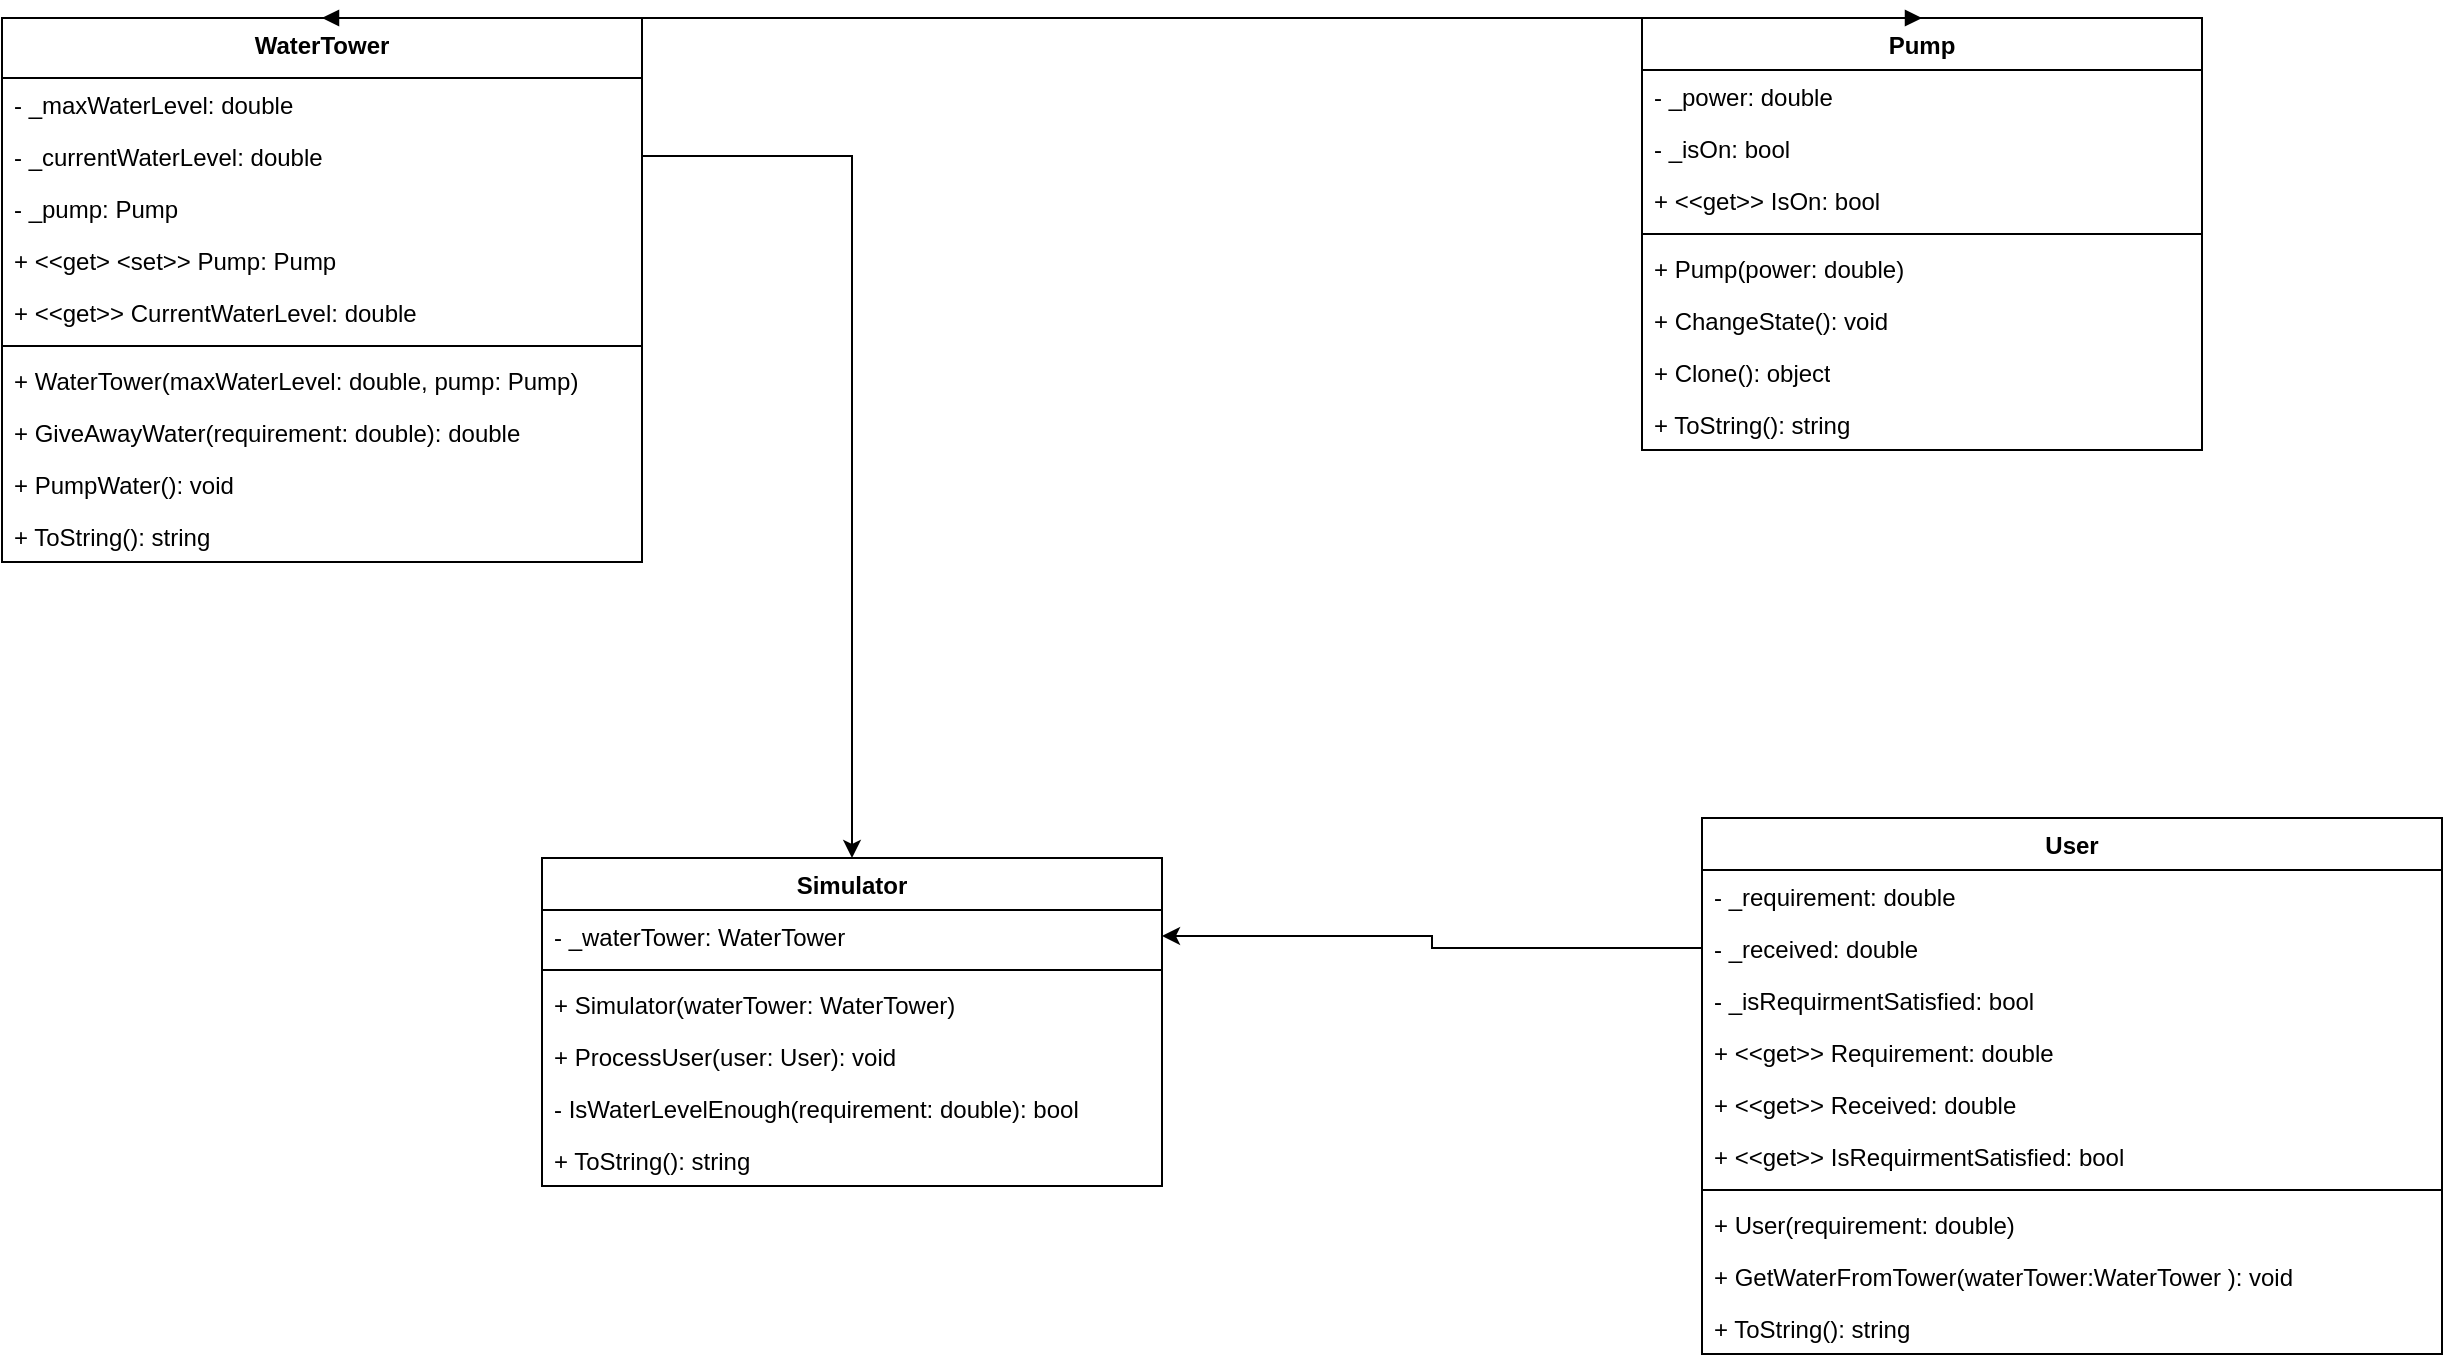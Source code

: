 <mxfile version="21.1.2" type="device">
  <diagram id="C5RBs43oDa-KdzZeNtuy" name="Page-1">
    <mxGraphModel dx="1687" dy="2115" grid="1" gridSize="10" guides="1" tooltips="1" connect="1" arrows="1" fold="1" page="1" pageScale="1" pageWidth="1654" pageHeight="1169" math="0" shadow="0">
      <root>
        <object label="" id="WIyWlLk6GJQsqaUBKTNV-0">
          <mxCell />
        </object>
        <mxCell id="WIyWlLk6GJQsqaUBKTNV-1" parent="WIyWlLk6GJQsqaUBKTNV-0" />
        <mxCell id="ubOh614upp7xyf_LZ4mD-0" value="WaterTower" style="swimlane;fontStyle=1;align=center;verticalAlign=top;childLayout=stackLayout;horizontal=1;startSize=30;horizontalStack=0;resizeParent=1;resizeParentMax=0;resizeLast=0;collapsible=1;marginBottom=0;whiteSpace=wrap;html=1;labelBackgroundColor=none;" vertex="1" parent="WIyWlLk6GJQsqaUBKTNV-1">
          <mxGeometry x="270" y="-1060" width="320" height="272" as="geometry" />
        </mxCell>
        <mxCell id="ubOh614upp7xyf_LZ4mD-1" value="- _maxWaterLevel: double" style="text;strokeColor=none;fillColor=none;align=left;verticalAlign=top;spacingLeft=4;spacingRight=4;overflow=hidden;rotatable=0;points=[[0,0.5],[1,0.5]];portConstraint=eastwest;whiteSpace=wrap;html=1;labelBackgroundColor=none;" vertex="1" parent="ubOh614upp7xyf_LZ4mD-0">
          <mxGeometry y="30" width="320" height="26" as="geometry" />
        </mxCell>
        <mxCell id="ubOh614upp7xyf_LZ4mD-4" value="-&amp;nbsp;_currentWaterLevel: double" style="text;strokeColor=none;fillColor=none;align=left;verticalAlign=top;spacingLeft=4;spacingRight=4;overflow=hidden;rotatable=0;points=[[0,0.5],[1,0.5]];portConstraint=eastwest;whiteSpace=wrap;html=1;labelBackgroundColor=none;" vertex="1" parent="ubOh614upp7xyf_LZ4mD-0">
          <mxGeometry y="56" width="320" height="26" as="geometry" />
        </mxCell>
        <mxCell id="ubOh614upp7xyf_LZ4mD-5" value="- _pump: Pump" style="text;strokeColor=none;fillColor=none;align=left;verticalAlign=top;spacingLeft=4;spacingRight=4;overflow=hidden;rotatable=0;points=[[0,0.5],[1,0.5]];portConstraint=eastwest;whiteSpace=wrap;html=1;labelBackgroundColor=none;" vertex="1" parent="ubOh614upp7xyf_LZ4mD-0">
          <mxGeometry y="82" width="320" height="26" as="geometry" />
        </mxCell>
        <mxCell id="ubOh614upp7xyf_LZ4mD-6" value="+ &amp;lt;&amp;lt;get&amp;gt; &amp;lt;set&amp;gt;&amp;gt; Pump: Pump" style="text;strokeColor=none;fillColor=none;align=left;verticalAlign=top;spacingLeft=4;spacingRight=4;overflow=hidden;rotatable=0;points=[[0,0.5],[1,0.5]];portConstraint=eastwest;whiteSpace=wrap;html=1;labelBackgroundColor=none;" vertex="1" parent="ubOh614upp7xyf_LZ4mD-0">
          <mxGeometry y="108" width="320" height="26" as="geometry" />
        </mxCell>
        <mxCell id="ubOh614upp7xyf_LZ4mD-7" value="+ &amp;lt;&amp;lt;get&amp;gt;&amp;gt; CurrentWaterLevel: double" style="text;strokeColor=none;fillColor=none;align=left;verticalAlign=top;spacingLeft=4;spacingRight=4;overflow=hidden;rotatable=0;points=[[0,0.5],[1,0.5]];portConstraint=eastwest;whiteSpace=wrap;html=1;labelBackgroundColor=none;" vertex="1" parent="ubOh614upp7xyf_LZ4mD-0">
          <mxGeometry y="134" width="320" height="26" as="geometry" />
        </mxCell>
        <mxCell id="ubOh614upp7xyf_LZ4mD-2" value="" style="line;strokeWidth=1;fillColor=none;align=left;verticalAlign=middle;spacingTop=-1;spacingLeft=3;spacingRight=3;rotatable=0;labelPosition=right;points=[];portConstraint=eastwest;labelBackgroundColor=none;" vertex="1" parent="ubOh614upp7xyf_LZ4mD-0">
          <mxGeometry y="160" width="320" height="8" as="geometry" />
        </mxCell>
        <mxCell id="ubOh614upp7xyf_LZ4mD-3" value="+ WaterTower(maxWaterLevel: double, pump: Pump)" style="text;strokeColor=none;fillColor=none;align=left;verticalAlign=top;spacingLeft=4;spacingRight=4;overflow=hidden;rotatable=0;points=[[0,0.5],[1,0.5]];portConstraint=eastwest;whiteSpace=wrap;html=1;labelBackgroundColor=none;" vertex="1" parent="ubOh614upp7xyf_LZ4mD-0">
          <mxGeometry y="168" width="320" height="26" as="geometry" />
        </mxCell>
        <mxCell id="ubOh614upp7xyf_LZ4mD-8" value="+ GiveAwayWater(requirement: double): double" style="text;strokeColor=none;fillColor=none;align=left;verticalAlign=top;spacingLeft=4;spacingRight=4;overflow=hidden;rotatable=0;points=[[0,0.5],[1,0.5]];portConstraint=eastwest;whiteSpace=wrap;html=1;labelBackgroundColor=none;" vertex="1" parent="ubOh614upp7xyf_LZ4mD-0">
          <mxGeometry y="194" width="320" height="26" as="geometry" />
        </mxCell>
        <mxCell id="ubOh614upp7xyf_LZ4mD-11" value="+ PumpWater(): void" style="text;strokeColor=none;fillColor=none;align=left;verticalAlign=top;spacingLeft=4;spacingRight=4;overflow=hidden;rotatable=0;points=[[0,0.5],[1,0.5]];portConstraint=eastwest;whiteSpace=wrap;html=1;" vertex="1" parent="ubOh614upp7xyf_LZ4mD-0">
          <mxGeometry y="220" width="320" height="26" as="geometry" />
        </mxCell>
        <mxCell id="ubOh614upp7xyf_LZ4mD-12" value="+ ToString(): string" style="text;strokeColor=none;fillColor=none;align=left;verticalAlign=top;spacingLeft=4;spacingRight=4;overflow=hidden;rotatable=0;points=[[0,0.5],[1,0.5]];portConstraint=eastwest;whiteSpace=wrap;html=1;" vertex="1" parent="ubOh614upp7xyf_LZ4mD-0">
          <mxGeometry y="246" width="320" height="26" as="geometry" />
        </mxCell>
        <mxCell id="ubOh614upp7xyf_LZ4mD-13" value="Pump" style="swimlane;fontStyle=1;align=center;verticalAlign=top;childLayout=stackLayout;horizontal=1;startSize=26;horizontalStack=0;resizeParent=1;resizeParentMax=0;resizeLast=0;collapsible=1;marginBottom=0;whiteSpace=wrap;html=1;" vertex="1" parent="WIyWlLk6GJQsqaUBKTNV-1">
          <mxGeometry x="1090" y="-1060" width="280" height="216" as="geometry" />
        </mxCell>
        <mxCell id="ubOh614upp7xyf_LZ4mD-14" value="- _power: double" style="text;strokeColor=none;fillColor=none;align=left;verticalAlign=top;spacingLeft=4;spacingRight=4;overflow=hidden;rotatable=0;points=[[0,0.5],[1,0.5]];portConstraint=eastwest;whiteSpace=wrap;html=1;" vertex="1" parent="ubOh614upp7xyf_LZ4mD-13">
          <mxGeometry y="26" width="280" height="26" as="geometry" />
        </mxCell>
        <mxCell id="ubOh614upp7xyf_LZ4mD-17" value="- _isOn: bool" style="text;strokeColor=none;fillColor=none;align=left;verticalAlign=top;spacingLeft=4;spacingRight=4;overflow=hidden;rotatable=0;points=[[0,0.5],[1,0.5]];portConstraint=eastwest;whiteSpace=wrap;html=1;" vertex="1" parent="ubOh614upp7xyf_LZ4mD-13">
          <mxGeometry y="52" width="280" height="26" as="geometry" />
        </mxCell>
        <mxCell id="ubOh614upp7xyf_LZ4mD-18" value="+ &amp;lt;&amp;lt;get&amp;gt;&amp;gt; IsOn: bool" style="text;strokeColor=none;fillColor=none;align=left;verticalAlign=top;spacingLeft=4;spacingRight=4;overflow=hidden;rotatable=0;points=[[0,0.5],[1,0.5]];portConstraint=eastwest;whiteSpace=wrap;html=1;" vertex="1" parent="ubOh614upp7xyf_LZ4mD-13">
          <mxGeometry y="78" width="280" height="26" as="geometry" />
        </mxCell>
        <mxCell id="ubOh614upp7xyf_LZ4mD-15" value="" style="line;strokeWidth=1;fillColor=none;align=left;verticalAlign=middle;spacingTop=-1;spacingLeft=3;spacingRight=3;rotatable=0;labelPosition=right;points=[];portConstraint=eastwest;strokeColor=inherit;" vertex="1" parent="ubOh614upp7xyf_LZ4mD-13">
          <mxGeometry y="104" width="280" height="8" as="geometry" />
        </mxCell>
        <mxCell id="ubOh614upp7xyf_LZ4mD-16" value="+ Pump(power: double)" style="text;strokeColor=none;fillColor=none;align=left;verticalAlign=top;spacingLeft=4;spacingRight=4;overflow=hidden;rotatable=0;points=[[0,0.5],[1,0.5]];portConstraint=eastwest;whiteSpace=wrap;html=1;" vertex="1" parent="ubOh614upp7xyf_LZ4mD-13">
          <mxGeometry y="112" width="280" height="26" as="geometry" />
        </mxCell>
        <mxCell id="ubOh614upp7xyf_LZ4mD-19" value="+ ChangeState(): void" style="text;strokeColor=none;fillColor=none;align=left;verticalAlign=top;spacingLeft=4;spacingRight=4;overflow=hidden;rotatable=0;points=[[0,0.5],[1,0.5]];portConstraint=eastwest;whiteSpace=wrap;html=1;" vertex="1" parent="ubOh614upp7xyf_LZ4mD-13">
          <mxGeometry y="138" width="280" height="26" as="geometry" />
        </mxCell>
        <mxCell id="ubOh614upp7xyf_LZ4mD-20" value="+ Clone(): object" style="text;strokeColor=none;fillColor=none;align=left;verticalAlign=top;spacingLeft=4;spacingRight=4;overflow=hidden;rotatable=0;points=[[0,0.5],[1,0.5]];portConstraint=eastwest;whiteSpace=wrap;html=1;" vertex="1" parent="ubOh614upp7xyf_LZ4mD-13">
          <mxGeometry y="164" width="280" height="26" as="geometry" />
        </mxCell>
        <mxCell id="ubOh614upp7xyf_LZ4mD-21" value="+ ToString(): string" style="text;strokeColor=none;fillColor=none;align=left;verticalAlign=top;spacingLeft=4;spacingRight=4;overflow=hidden;rotatable=0;points=[[0,0.5],[1,0.5]];portConstraint=eastwest;whiteSpace=wrap;html=1;" vertex="1" parent="ubOh614upp7xyf_LZ4mD-13">
          <mxGeometry y="190" width="280" height="26" as="geometry" />
        </mxCell>
        <mxCell id="ubOh614upp7xyf_LZ4mD-22" value="User" style="swimlane;fontStyle=1;align=center;verticalAlign=top;childLayout=stackLayout;horizontal=1;startSize=26;horizontalStack=0;resizeParent=1;resizeParentMax=0;resizeLast=0;collapsible=1;marginBottom=0;whiteSpace=wrap;html=1;" vertex="1" parent="WIyWlLk6GJQsqaUBKTNV-1">
          <mxGeometry x="1120" y="-660" width="370" height="268" as="geometry" />
        </mxCell>
        <mxCell id="ubOh614upp7xyf_LZ4mD-23" value="-&amp;nbsp;_requirement: double" style="text;strokeColor=none;fillColor=none;align=left;verticalAlign=top;spacingLeft=4;spacingRight=4;overflow=hidden;rotatable=0;points=[[0,0.5],[1,0.5]];portConstraint=eastwest;whiteSpace=wrap;html=1;" vertex="1" parent="ubOh614upp7xyf_LZ4mD-22">
          <mxGeometry y="26" width="370" height="26" as="geometry" />
        </mxCell>
        <mxCell id="ubOh614upp7xyf_LZ4mD-26" value="-&amp;nbsp;_received: double" style="text;strokeColor=none;fillColor=none;align=left;verticalAlign=top;spacingLeft=4;spacingRight=4;overflow=hidden;rotatable=0;points=[[0,0.5],[1,0.5]];portConstraint=eastwest;whiteSpace=wrap;html=1;" vertex="1" parent="ubOh614upp7xyf_LZ4mD-22">
          <mxGeometry y="52" width="370" height="26" as="geometry" />
        </mxCell>
        <mxCell id="ubOh614upp7xyf_LZ4mD-27" value="-&amp;nbsp;_isRequirmentSatisfied: bool" style="text;strokeColor=none;fillColor=none;align=left;verticalAlign=top;spacingLeft=4;spacingRight=4;overflow=hidden;rotatable=0;points=[[0,0.5],[1,0.5]];portConstraint=eastwest;whiteSpace=wrap;html=1;" vertex="1" parent="ubOh614upp7xyf_LZ4mD-22">
          <mxGeometry y="78" width="370" height="26" as="geometry" />
        </mxCell>
        <mxCell id="ubOh614upp7xyf_LZ4mD-29" value="+ &amp;lt;&amp;lt;get&amp;gt;&amp;gt; Requirement: double" style="text;strokeColor=none;fillColor=none;align=left;verticalAlign=top;spacingLeft=4;spacingRight=4;overflow=hidden;rotatable=0;points=[[0,0.5],[1,0.5]];portConstraint=eastwest;whiteSpace=wrap;html=1;" vertex="1" parent="ubOh614upp7xyf_LZ4mD-22">
          <mxGeometry y="104" width="370" height="26" as="geometry" />
        </mxCell>
        <mxCell id="ubOh614upp7xyf_LZ4mD-30" value="+ &amp;lt;&amp;lt;get&amp;gt;&amp;gt; Received: double" style="text;strokeColor=none;fillColor=none;align=left;verticalAlign=top;spacingLeft=4;spacingRight=4;overflow=hidden;rotatable=0;points=[[0,0.5],[1,0.5]];portConstraint=eastwest;whiteSpace=wrap;html=1;" vertex="1" parent="ubOh614upp7xyf_LZ4mD-22">
          <mxGeometry y="130" width="370" height="26" as="geometry" />
        </mxCell>
        <mxCell id="ubOh614upp7xyf_LZ4mD-28" value="+ &amp;lt;&amp;lt;get&amp;gt;&amp;gt; IsRequirmentSatisfied: bool" style="text;strokeColor=none;fillColor=none;align=left;verticalAlign=top;spacingLeft=4;spacingRight=4;overflow=hidden;rotatable=0;points=[[0,0.5],[1,0.5]];portConstraint=eastwest;whiteSpace=wrap;html=1;" vertex="1" parent="ubOh614upp7xyf_LZ4mD-22">
          <mxGeometry y="156" width="370" height="26" as="geometry" />
        </mxCell>
        <mxCell id="ubOh614upp7xyf_LZ4mD-24" value="" style="line;strokeWidth=1;fillColor=none;align=left;verticalAlign=middle;spacingTop=-1;spacingLeft=3;spacingRight=3;rotatable=0;labelPosition=right;points=[];portConstraint=eastwest;strokeColor=inherit;" vertex="1" parent="ubOh614upp7xyf_LZ4mD-22">
          <mxGeometry y="182" width="370" height="8" as="geometry" />
        </mxCell>
        <mxCell id="ubOh614upp7xyf_LZ4mD-25" value="+ User(requirement: double)" style="text;strokeColor=none;fillColor=none;align=left;verticalAlign=top;spacingLeft=4;spacingRight=4;overflow=hidden;rotatable=0;points=[[0,0.5],[1,0.5]];portConstraint=eastwest;whiteSpace=wrap;html=1;" vertex="1" parent="ubOh614upp7xyf_LZ4mD-22">
          <mxGeometry y="190" width="370" height="26" as="geometry" />
        </mxCell>
        <mxCell id="ubOh614upp7xyf_LZ4mD-31" value="+ GetWaterFromTower(waterTower:WaterTower&amp;nbsp;): void" style="text;strokeColor=none;fillColor=none;align=left;verticalAlign=top;spacingLeft=4;spacingRight=4;overflow=hidden;rotatable=0;points=[[0,0.5],[1,0.5]];portConstraint=eastwest;whiteSpace=wrap;html=1;" vertex="1" parent="ubOh614upp7xyf_LZ4mD-22">
          <mxGeometry y="216" width="370" height="26" as="geometry" />
        </mxCell>
        <mxCell id="ubOh614upp7xyf_LZ4mD-32" value="+ ToString(): string" style="text;strokeColor=none;fillColor=none;align=left;verticalAlign=top;spacingLeft=4;spacingRight=4;overflow=hidden;rotatable=0;points=[[0,0.5],[1,0.5]];portConstraint=eastwest;whiteSpace=wrap;html=1;" vertex="1" parent="ubOh614upp7xyf_LZ4mD-22">
          <mxGeometry y="242" width="370" height="26" as="geometry" />
        </mxCell>
        <mxCell id="ubOh614upp7xyf_LZ4mD-33" value="Simulator" style="swimlane;fontStyle=1;align=center;verticalAlign=top;childLayout=stackLayout;horizontal=1;startSize=26;horizontalStack=0;resizeParent=1;resizeParentMax=0;resizeLast=0;collapsible=1;marginBottom=0;whiteSpace=wrap;html=1;" vertex="1" parent="WIyWlLk6GJQsqaUBKTNV-1">
          <mxGeometry x="540" y="-640" width="310" height="164" as="geometry" />
        </mxCell>
        <mxCell id="ubOh614upp7xyf_LZ4mD-34" value="- _waterTower: WaterTower" style="text;strokeColor=none;fillColor=none;align=left;verticalAlign=top;spacingLeft=4;spacingRight=4;overflow=hidden;rotatable=0;points=[[0,0.5],[1,0.5]];portConstraint=eastwest;whiteSpace=wrap;html=1;" vertex="1" parent="ubOh614upp7xyf_LZ4mD-33">
          <mxGeometry y="26" width="310" height="26" as="geometry" />
        </mxCell>
        <mxCell id="ubOh614upp7xyf_LZ4mD-35" value="" style="line;strokeWidth=1;fillColor=none;align=left;verticalAlign=middle;spacingTop=-1;spacingLeft=3;spacingRight=3;rotatable=0;labelPosition=right;points=[];portConstraint=eastwest;strokeColor=inherit;" vertex="1" parent="ubOh614upp7xyf_LZ4mD-33">
          <mxGeometry y="52" width="310" height="8" as="geometry" />
        </mxCell>
        <mxCell id="ubOh614upp7xyf_LZ4mD-36" value="+ Simulator(waterTower: WaterTower)" style="text;strokeColor=none;fillColor=none;align=left;verticalAlign=top;spacingLeft=4;spacingRight=4;overflow=hidden;rotatable=0;points=[[0,0.5],[1,0.5]];portConstraint=eastwest;whiteSpace=wrap;html=1;" vertex="1" parent="ubOh614upp7xyf_LZ4mD-33">
          <mxGeometry y="60" width="310" height="26" as="geometry" />
        </mxCell>
        <mxCell id="ubOh614upp7xyf_LZ4mD-37" value="+ ProcessUser(user: User): void" style="text;strokeColor=none;fillColor=none;align=left;verticalAlign=top;spacingLeft=4;spacingRight=4;overflow=hidden;rotatable=0;points=[[0,0.5],[1,0.5]];portConstraint=eastwest;whiteSpace=wrap;html=1;" vertex="1" parent="ubOh614upp7xyf_LZ4mD-33">
          <mxGeometry y="86" width="310" height="26" as="geometry" />
        </mxCell>
        <mxCell id="ubOh614upp7xyf_LZ4mD-38" value="- IsWaterLevelEnough(requirement: double): bool" style="text;strokeColor=none;fillColor=none;align=left;verticalAlign=top;spacingLeft=4;spacingRight=4;overflow=hidden;rotatable=0;points=[[0,0.5],[1,0.5]];portConstraint=eastwest;whiteSpace=wrap;html=1;" vertex="1" parent="ubOh614upp7xyf_LZ4mD-33">
          <mxGeometry y="112" width="310" height="26" as="geometry" />
        </mxCell>
        <mxCell id="ubOh614upp7xyf_LZ4mD-39" value="+ ToString(): string" style="text;strokeColor=none;fillColor=none;align=left;verticalAlign=top;spacingLeft=4;spacingRight=4;overflow=hidden;rotatable=0;points=[[0,0.5],[1,0.5]];portConstraint=eastwest;whiteSpace=wrap;html=1;" vertex="1" parent="ubOh614upp7xyf_LZ4mD-33">
          <mxGeometry y="138" width="310" height="26" as="geometry" />
        </mxCell>
        <mxCell id="ubOh614upp7xyf_LZ4mD-40" value="" style="endArrow=block;startArrow=block;endFill=1;startFill=1;html=1;rounded=0;exitX=0.5;exitY=0;exitDx=0;exitDy=0;entryX=0.5;entryY=0;entryDx=0;entryDy=0;" edge="1" parent="WIyWlLk6GJQsqaUBKTNV-1" source="ubOh614upp7xyf_LZ4mD-0" target="ubOh614upp7xyf_LZ4mD-13">
          <mxGeometry width="160" relative="1" as="geometry">
            <mxPoint x="620" y="-1060" as="sourcePoint" />
            <mxPoint x="780" y="-1060" as="targetPoint" />
          </mxGeometry>
        </mxCell>
        <mxCell id="ubOh614upp7xyf_LZ4mD-42" style="edgeStyle=orthogonalEdgeStyle;rounded=0;orthogonalLoop=1;jettySize=auto;html=1;exitX=1;exitY=0.5;exitDx=0;exitDy=0;entryX=0.5;entryY=0;entryDx=0;entryDy=0;" edge="1" parent="WIyWlLk6GJQsqaUBKTNV-1" source="ubOh614upp7xyf_LZ4mD-4" target="ubOh614upp7xyf_LZ4mD-33">
          <mxGeometry relative="1" as="geometry" />
        </mxCell>
        <mxCell id="ubOh614upp7xyf_LZ4mD-43" style="edgeStyle=orthogonalEdgeStyle;rounded=0;orthogonalLoop=1;jettySize=auto;html=1;exitX=0;exitY=0.5;exitDx=0;exitDy=0;" edge="1" parent="WIyWlLk6GJQsqaUBKTNV-1" source="ubOh614upp7xyf_LZ4mD-26" target="ubOh614upp7xyf_LZ4mD-34">
          <mxGeometry relative="1" as="geometry" />
        </mxCell>
      </root>
    </mxGraphModel>
  </diagram>
</mxfile>

